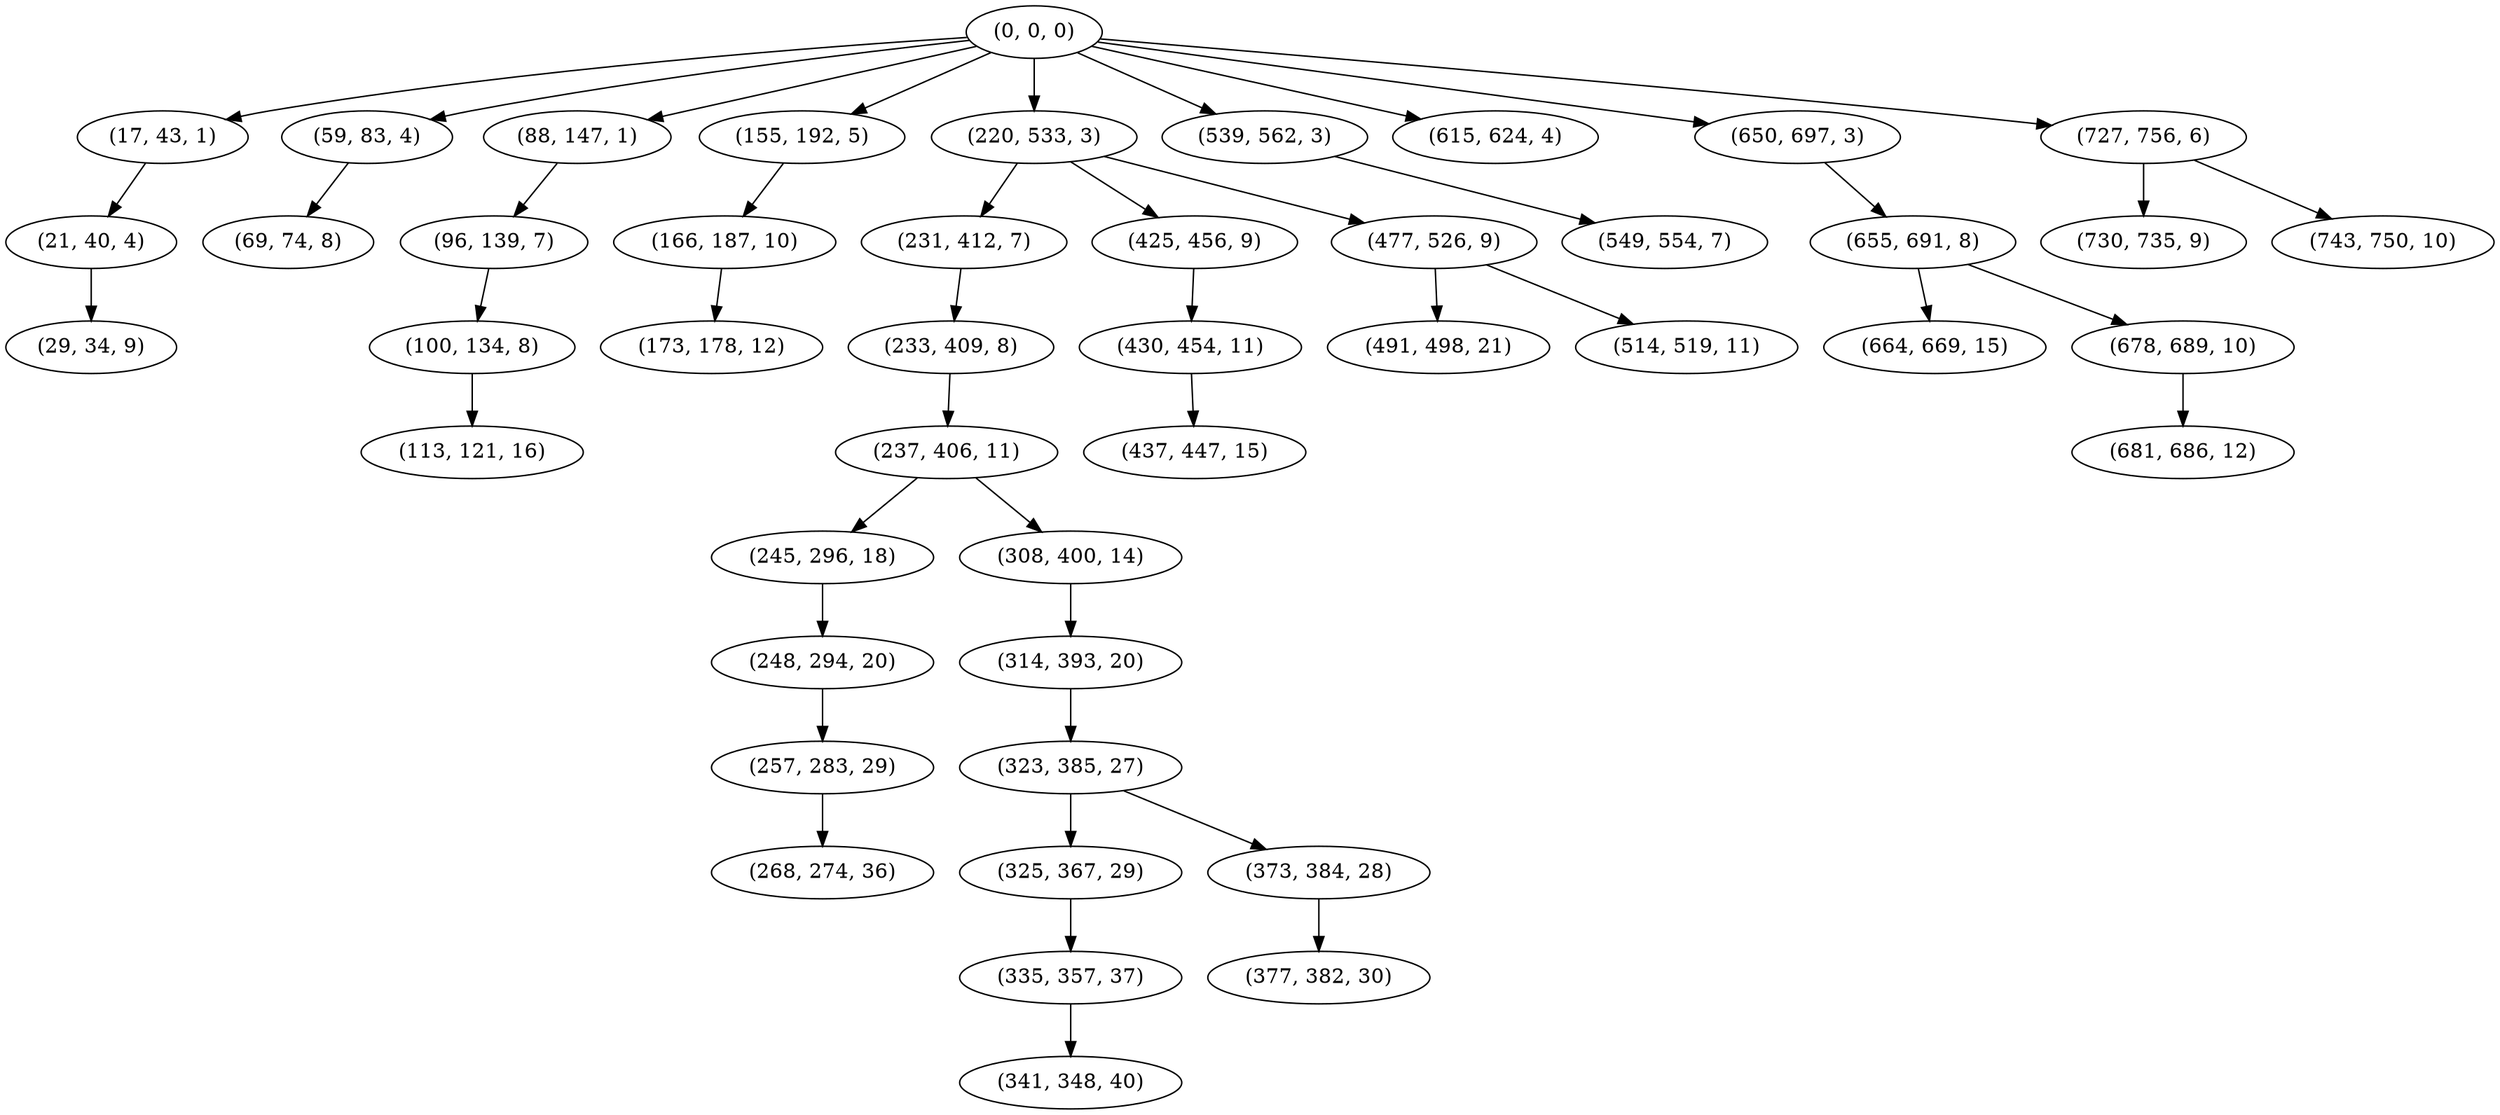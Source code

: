 digraph tree {
    "(0, 0, 0)";
    "(17, 43, 1)";
    "(21, 40, 4)";
    "(29, 34, 9)";
    "(59, 83, 4)";
    "(69, 74, 8)";
    "(88, 147, 1)";
    "(96, 139, 7)";
    "(100, 134, 8)";
    "(113, 121, 16)";
    "(155, 192, 5)";
    "(166, 187, 10)";
    "(173, 178, 12)";
    "(220, 533, 3)";
    "(231, 412, 7)";
    "(233, 409, 8)";
    "(237, 406, 11)";
    "(245, 296, 18)";
    "(248, 294, 20)";
    "(257, 283, 29)";
    "(268, 274, 36)";
    "(308, 400, 14)";
    "(314, 393, 20)";
    "(323, 385, 27)";
    "(325, 367, 29)";
    "(335, 357, 37)";
    "(341, 348, 40)";
    "(373, 384, 28)";
    "(377, 382, 30)";
    "(425, 456, 9)";
    "(430, 454, 11)";
    "(437, 447, 15)";
    "(477, 526, 9)";
    "(491, 498, 21)";
    "(514, 519, 11)";
    "(539, 562, 3)";
    "(549, 554, 7)";
    "(615, 624, 4)";
    "(650, 697, 3)";
    "(655, 691, 8)";
    "(664, 669, 15)";
    "(678, 689, 10)";
    "(681, 686, 12)";
    "(727, 756, 6)";
    "(730, 735, 9)";
    "(743, 750, 10)";
    "(0, 0, 0)" -> "(17, 43, 1)";
    "(0, 0, 0)" -> "(59, 83, 4)";
    "(0, 0, 0)" -> "(88, 147, 1)";
    "(0, 0, 0)" -> "(155, 192, 5)";
    "(0, 0, 0)" -> "(220, 533, 3)";
    "(0, 0, 0)" -> "(539, 562, 3)";
    "(0, 0, 0)" -> "(615, 624, 4)";
    "(0, 0, 0)" -> "(650, 697, 3)";
    "(0, 0, 0)" -> "(727, 756, 6)";
    "(17, 43, 1)" -> "(21, 40, 4)";
    "(21, 40, 4)" -> "(29, 34, 9)";
    "(59, 83, 4)" -> "(69, 74, 8)";
    "(88, 147, 1)" -> "(96, 139, 7)";
    "(96, 139, 7)" -> "(100, 134, 8)";
    "(100, 134, 8)" -> "(113, 121, 16)";
    "(155, 192, 5)" -> "(166, 187, 10)";
    "(166, 187, 10)" -> "(173, 178, 12)";
    "(220, 533, 3)" -> "(231, 412, 7)";
    "(220, 533, 3)" -> "(425, 456, 9)";
    "(220, 533, 3)" -> "(477, 526, 9)";
    "(231, 412, 7)" -> "(233, 409, 8)";
    "(233, 409, 8)" -> "(237, 406, 11)";
    "(237, 406, 11)" -> "(245, 296, 18)";
    "(237, 406, 11)" -> "(308, 400, 14)";
    "(245, 296, 18)" -> "(248, 294, 20)";
    "(248, 294, 20)" -> "(257, 283, 29)";
    "(257, 283, 29)" -> "(268, 274, 36)";
    "(308, 400, 14)" -> "(314, 393, 20)";
    "(314, 393, 20)" -> "(323, 385, 27)";
    "(323, 385, 27)" -> "(325, 367, 29)";
    "(323, 385, 27)" -> "(373, 384, 28)";
    "(325, 367, 29)" -> "(335, 357, 37)";
    "(335, 357, 37)" -> "(341, 348, 40)";
    "(373, 384, 28)" -> "(377, 382, 30)";
    "(425, 456, 9)" -> "(430, 454, 11)";
    "(430, 454, 11)" -> "(437, 447, 15)";
    "(477, 526, 9)" -> "(491, 498, 21)";
    "(477, 526, 9)" -> "(514, 519, 11)";
    "(539, 562, 3)" -> "(549, 554, 7)";
    "(650, 697, 3)" -> "(655, 691, 8)";
    "(655, 691, 8)" -> "(664, 669, 15)";
    "(655, 691, 8)" -> "(678, 689, 10)";
    "(678, 689, 10)" -> "(681, 686, 12)";
    "(727, 756, 6)" -> "(730, 735, 9)";
    "(727, 756, 6)" -> "(743, 750, 10)";
}
